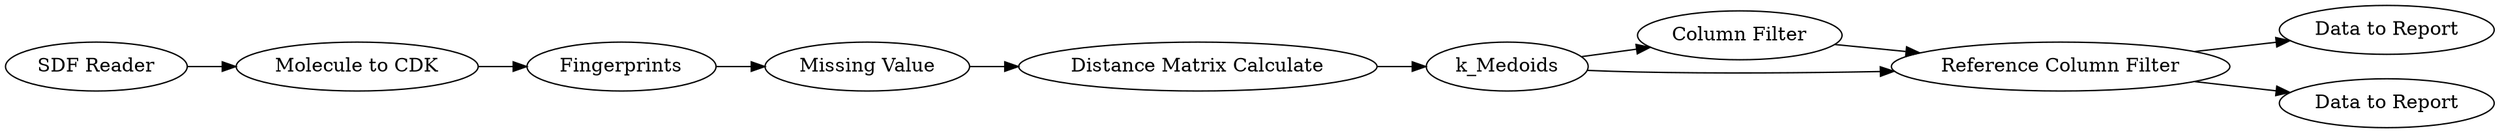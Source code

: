 digraph {
	"6789427815263561335_6" [label="Column Filter"]
	"6789427815263561335_13" [label="Missing Value"]
	"-2774788046703573297_8" [label="Data to Report"]
	"6789427815263561335_8" [label="Molecule to CDK"]
	"6789427815263561335_11" [label="Distance Matrix Calculate"]
	"6789427815263561335_7" [label="Reference Column Filter"]
	"6789427815263561335_5" [label=k_Medoids]
	"-2774788046703573297_7" [label="Data to Report"]
	"-2774788046703573297_11" [label="SDF Reader"]
	"6789427815263561335_9" [label=Fingerprints]
	"6789427815263561335_7" -> "-2774788046703573297_8"
	"6789427815263561335_7" -> "-2774788046703573297_7"
	"6789427815263561335_9" -> "6789427815263561335_13"
	"6789427815263561335_8" -> "6789427815263561335_9"
	"-2774788046703573297_11" -> "6789427815263561335_8"
	"6789427815263561335_13" -> "6789427815263561335_11"
	"6789427815263561335_5" -> "6789427815263561335_6"
	"6789427815263561335_11" -> "6789427815263561335_5"
	"6789427815263561335_5" -> "6789427815263561335_7"
	"6789427815263561335_6" -> "6789427815263561335_7"
	rankdir=LR
}
